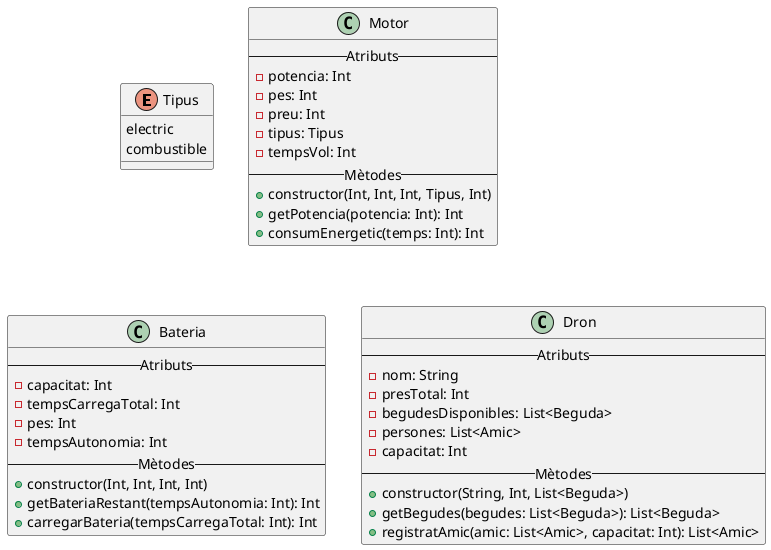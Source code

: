 @startuml
'https://plantuml.com/class-diagram

enum Tipus {
    electric
    combustible
}

class Motor{
    -- Atributs --
    - potencia: Int
    - pes: Int
    - preu: Int
    - tipus: Tipus
    - tempsVol: Int
    -- Mètodes --
    + constructor(Int, Int, Int, Tipus, Int)
    + getPotencia(potencia: Int): Int
    + consumEnergetic(temps: Int): Int
}

class Bateria {
    -- Atributs --
    - capacitat: Int
    - tempsCarregaTotal: Int
    - pes: Int
    - tempsAutonomia: Int
    -- Mètodes --
    + constructor(Int, Int, Int, Int)
    + getBateriaRestant(tempsAutonomia: Int): Int
    + carregarBateria(tempsCarregaTotal: Int): Int
}

class Dron {
    -- Atributs --
    - nom: String
    - presTotal: Int
    - begudesDisponibles: List<Beguda>
    - persones: List<Amic>
    - capacitat: Int
    -- Mètodes --
    + constructor(String, Int, List<Beguda>)
    + getBegudes(begudes: List<Beguda>): List<Beguda>
    + registratAmic(amic: List<Amic>, capacitat: Int): List<Amic>
}

@enduml
